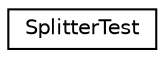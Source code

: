 digraph G
{
  edge [fontname="Helvetica",fontsize="10",labelfontname="Helvetica",labelfontsize="10"];
  node [fontname="Helvetica",fontsize="10",shape=record];
  rankdir="LR";
  Node1 [label="SplitterTest",height=0.2,width=0.4,color="black", fillcolor="white", style="filled",URL="$class_splitter_test.html"];
}
